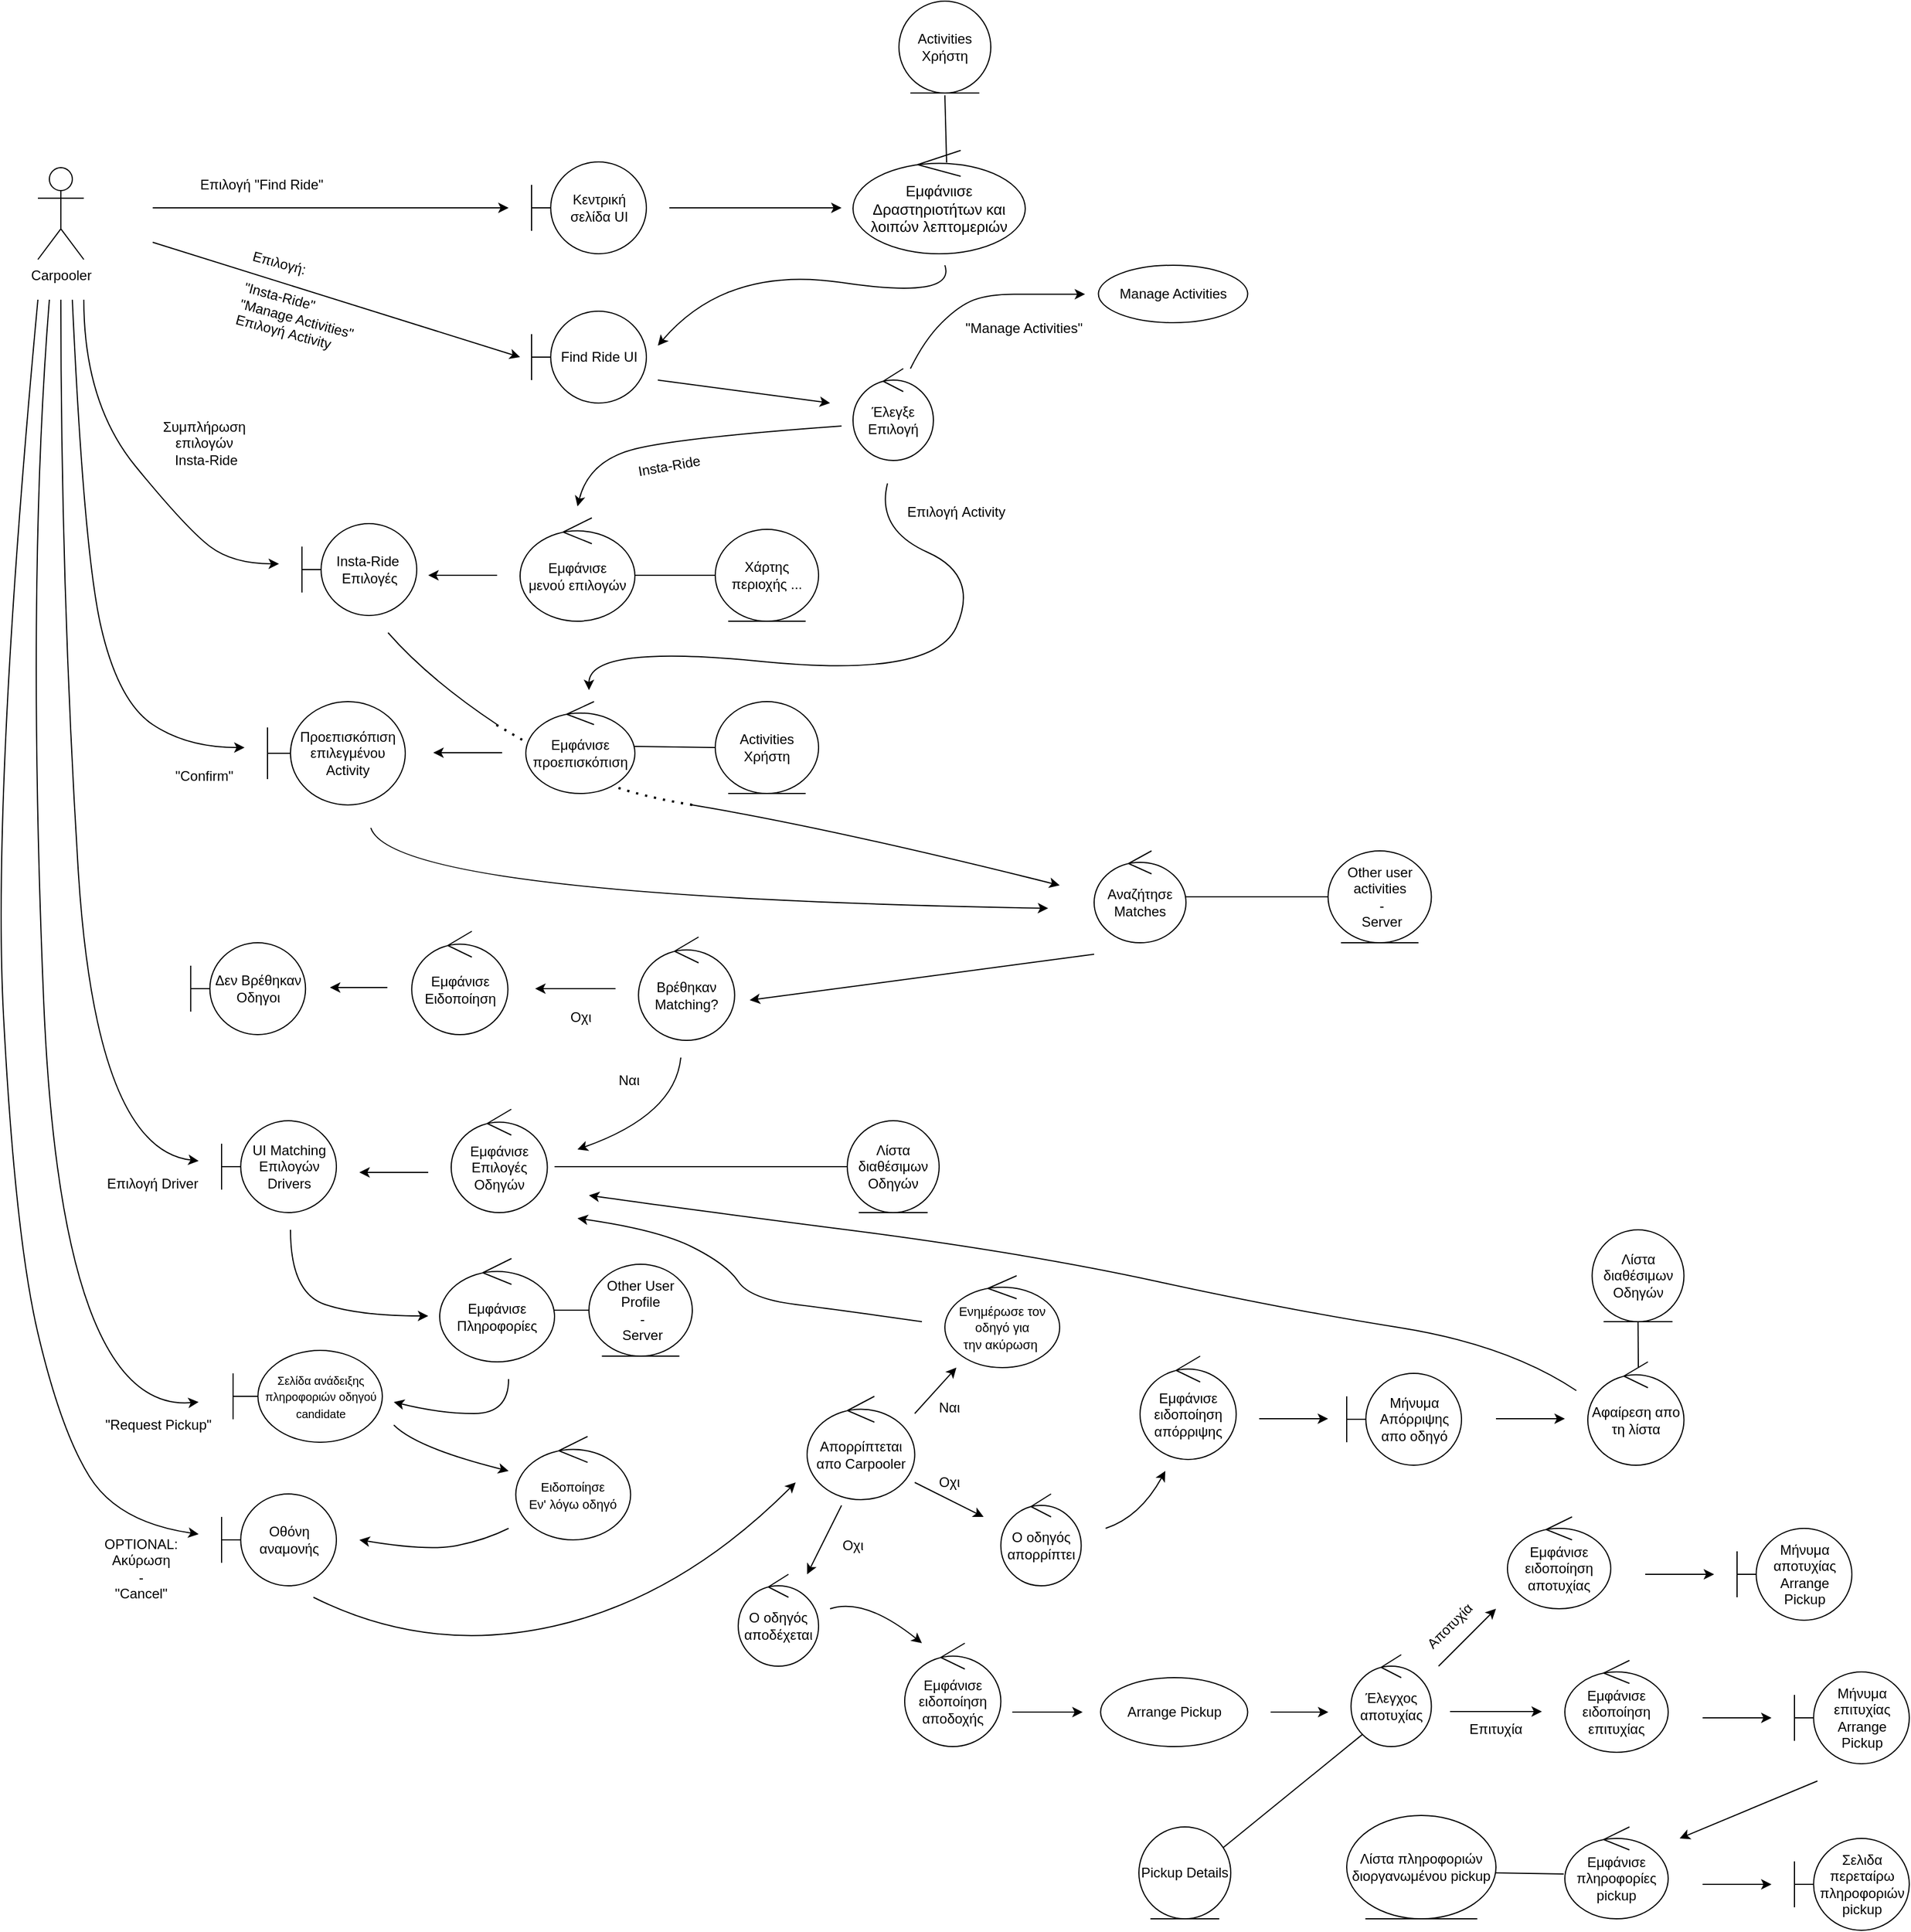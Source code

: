 <mxfile version="26.2.14">
  <diagram name="Page-1" id="xmjsmFQEz73UxvJd8QAu">
    <mxGraphModel dx="825" dy="799" grid="1" gridSize="10" guides="1" tooltips="1" connect="1" arrows="1" fold="1" page="1" pageScale="1" pageWidth="850" pageHeight="1100" math="0" shadow="0">
      <root>
        <mxCell id="0" />
        <mxCell id="1" parent="0" />
        <mxCell id="FItJ198MkCB-DSd5qxxd-1" value="Carpooler" style="shape=umlActor;verticalLabelPosition=bottom;verticalAlign=top;html=1;outlineConnect=0;" parent="1" vertex="1">
          <mxGeometry x="250" y="535" width="40" height="80" as="geometry" />
        </mxCell>
        <mxCell id="FItJ198MkCB-DSd5qxxd-3" value="Κεντρική σελίδα UI" style="shape=umlBoundary;whiteSpace=wrap;html=1;" parent="1" vertex="1">
          <mxGeometry x="680" y="530" width="100" height="80" as="geometry" />
        </mxCell>
        <mxCell id="FItJ198MkCB-DSd5qxxd-6" value="Activities Χρήστη" style="ellipse;shape=umlEntity;whiteSpace=wrap;html=1;" parent="1" vertex="1">
          <mxGeometry x="1000" y="390" width="80" height="80" as="geometry" />
        </mxCell>
        <mxCell id="FItJ198MkCB-DSd5qxxd-8" value="&lt;font style=&quot;font-size: 13px;&quot;&gt;Εμφάνιισε Δραστηριοτήτων και λοιπών λεπτομεριών&lt;/font&gt;" style="ellipse;shape=umlControl;whiteSpace=wrap;html=1;" parent="1" vertex="1">
          <mxGeometry x="960" y="520" width="150" height="90" as="geometry" />
        </mxCell>
        <mxCell id="FItJ198MkCB-DSd5qxxd-9" value="Find Ride UI" style="shape=umlBoundary;whiteSpace=wrap;html=1;" parent="1" vertex="1">
          <mxGeometry x="680" y="660" width="100" height="80" as="geometry" />
        </mxCell>
        <mxCell id="FItJ198MkCB-DSd5qxxd-10" value="" style="endArrow=classic;html=1;rounded=0;" parent="1" edge="1">
          <mxGeometry width="50" height="50" relative="1" as="geometry">
            <mxPoint x="350" y="570" as="sourcePoint" />
            <mxPoint x="660" y="570" as="targetPoint" />
          </mxGeometry>
        </mxCell>
        <mxCell id="FItJ198MkCB-DSd5qxxd-11" value="" style="endArrow=classic;html=1;rounded=0;curved=1;" parent="1" edge="1">
          <mxGeometry width="50" height="50" relative="1" as="geometry">
            <mxPoint x="1040" y="620" as="sourcePoint" />
            <mxPoint x="790" y="690" as="targetPoint" />
            <Array as="points">
              <mxPoint x="1050" y="650" />
              <mxPoint x="850" y="620" />
            </Array>
          </mxGeometry>
        </mxCell>
        <mxCell id="FItJ198MkCB-DSd5qxxd-12" value="" style="endArrow=none;html=1;rounded=0;exitX=0.55;exitY=0.106;exitDx=0;exitDy=0;exitPerimeter=0;entryX=0.5;entryY=1;entryDx=0;entryDy=0;" parent="1" edge="1">
          <mxGeometry width="50" height="50" relative="1" as="geometry">
            <mxPoint x="1041.5" y="530.48" as="sourcePoint" />
            <mxPoint x="1040.0" y="472" as="targetPoint" />
          </mxGeometry>
        </mxCell>
        <mxCell id="42Qcf_KdivL-CxCC4_jz-1" value="Επιλογή &quot;Find Ride&quot;" style="text;html=1;align=center;verticalAlign=middle;whiteSpace=wrap;rounded=0;" parent="1" vertex="1">
          <mxGeometry x="390" y="535" width="110" height="30" as="geometry" />
        </mxCell>
        <mxCell id="42Qcf_KdivL-CxCC4_jz-2" value="" style="endArrow=classic;html=1;rounded=0;" parent="1" edge="1">
          <mxGeometry width="50" height="50" relative="1" as="geometry">
            <mxPoint x="800" y="570" as="sourcePoint" />
            <mxPoint x="950" y="570" as="targetPoint" />
          </mxGeometry>
        </mxCell>
        <mxCell id="42Qcf_KdivL-CxCC4_jz-3" value="" style="endArrow=classic;html=1;rounded=0;" parent="1" edge="1">
          <mxGeometry width="50" height="50" relative="1" as="geometry">
            <mxPoint x="350" y="600" as="sourcePoint" />
            <mxPoint x="670" y="700" as="targetPoint" />
          </mxGeometry>
        </mxCell>
        <mxCell id="42Qcf_KdivL-CxCC4_jz-4" value="Επιλογή:&lt;div&gt;&lt;br&gt;&quot;Insta-Ride&quot;&lt;br&gt;&quot;Manage Activities&quot;&lt;br&gt;Επιλογή Activity&lt;/div&gt;" style="text;html=1;align=left;verticalAlign=middle;whiteSpace=wrap;rounded=0;rotation=15;" parent="1" vertex="1">
          <mxGeometry x="425" y="620" width="162.5" height="80" as="geometry" />
        </mxCell>
        <mxCell id="42Qcf_KdivL-CxCC4_jz-5" value="Έλεγξε Επιλογή" style="ellipse;shape=umlControl;whiteSpace=wrap;html=1;" parent="1" vertex="1">
          <mxGeometry x="960" y="710" width="70" height="80" as="geometry" />
        </mxCell>
        <mxCell id="42Qcf_KdivL-CxCC4_jz-6" value="" style="endArrow=classic;html=1;rounded=0;" parent="1" edge="1">
          <mxGeometry width="50" height="50" relative="1" as="geometry">
            <mxPoint x="790" y="720" as="sourcePoint" />
            <mxPoint x="940" y="740" as="targetPoint" />
          </mxGeometry>
        </mxCell>
        <mxCell id="42Qcf_KdivL-CxCC4_jz-7" value="" style="endArrow=classic;html=1;rounded=0;curved=1;" parent="1" edge="1">
          <mxGeometry width="50" height="50" relative="1" as="geometry">
            <mxPoint x="950" y="760" as="sourcePoint" />
            <mxPoint x="720" y="830" as="targetPoint" />
            <Array as="points">
              <mxPoint x="810" y="770" />
              <mxPoint x="730" y="790" />
            </Array>
          </mxGeometry>
        </mxCell>
        <mxCell id="42Qcf_KdivL-CxCC4_jz-8" value="Insta-Ride" style="text;html=1;align=center;verticalAlign=middle;whiteSpace=wrap;rounded=0;rotation=-10;" parent="1" vertex="1">
          <mxGeometry x="770" y="780" width="60" height="30" as="geometry" />
        </mxCell>
        <mxCell id="42Qcf_KdivL-CxCC4_jz-9" value="Εμφάνισε&lt;br&gt;μενού επιλογών" style="ellipse;shape=umlControl;whiteSpace=wrap;html=1;" parent="1" vertex="1">
          <mxGeometry x="670" y="840" width="100" height="90" as="geometry" />
        </mxCell>
        <mxCell id="42Qcf_KdivL-CxCC4_jz-10" value="Χάρτης περιοχής ..." style="ellipse;shape=umlEntity;whiteSpace=wrap;html=1;" parent="1" vertex="1">
          <mxGeometry x="840" y="850" width="90" height="80" as="geometry" />
        </mxCell>
        <mxCell id="42Qcf_KdivL-CxCC4_jz-11" value="" style="endArrow=none;html=1;rounded=0;entryX=0;entryY=0.5;entryDx=0;entryDy=0;" parent="1" target="42Qcf_KdivL-CxCC4_jz-10" edge="1">
          <mxGeometry width="50" height="50" relative="1" as="geometry">
            <mxPoint x="770" y="890" as="sourcePoint" />
            <mxPoint x="590.0" y="890" as="targetPoint" />
          </mxGeometry>
        </mxCell>
        <mxCell id="42Qcf_KdivL-CxCC4_jz-12" value="" style="endArrow=classic;html=1;rounded=0;" parent="1" edge="1">
          <mxGeometry width="50" height="50" relative="1" as="geometry">
            <mxPoint x="650" y="890" as="sourcePoint" />
            <mxPoint x="590" y="890" as="targetPoint" />
          </mxGeometry>
        </mxCell>
        <mxCell id="42Qcf_KdivL-CxCC4_jz-13" value="Insta-Ride&amp;nbsp;&lt;br&gt;Επιλογές" style="shape=umlBoundary;whiteSpace=wrap;html=1;" parent="1" vertex="1">
          <mxGeometry x="480" y="845" width="100" height="80" as="geometry" />
        </mxCell>
        <mxCell id="42Qcf_KdivL-CxCC4_jz-14" value="" style="endArrow=classic;html=1;rounded=0;curved=1;" parent="1" edge="1">
          <mxGeometry width="50" height="50" relative="1" as="geometry">
            <mxPoint x="290" y="650" as="sourcePoint" />
            <mxPoint x="460" y="880" as="targetPoint" />
            <Array as="points">
              <mxPoint x="290" y="740" />
              <mxPoint x="380" y="850" />
              <mxPoint x="420" y="880" />
            </Array>
          </mxGeometry>
        </mxCell>
        <mxCell id="42Qcf_KdivL-CxCC4_jz-15" value="Συμπλήρωση επιλογών&lt;div&gt;&amp;nbsp;Insta-Ride&lt;/div&gt;" style="text;html=1;align=center;verticalAlign=middle;whiteSpace=wrap;rounded=0;" parent="1" vertex="1">
          <mxGeometry x="340" y="750" width="110" height="50" as="geometry" />
        </mxCell>
        <mxCell id="42Qcf_KdivL-CxCC4_jz-16" value="" style="endArrow=classic;html=1;rounded=0;curved=1;" parent="1" edge="1">
          <mxGeometry width="50" height="50" relative="1" as="geometry">
            <mxPoint x="540" y="1110" as="sourcePoint" />
            <mxPoint x="1130" y="1180" as="targetPoint" />
            <Array as="points">
              <mxPoint x="560" y="1170" />
            </Array>
          </mxGeometry>
        </mxCell>
        <mxCell id="42Qcf_KdivL-CxCC4_jz-17" value="Αναζήτησε Matches" style="ellipse;shape=umlControl;whiteSpace=wrap;html=1;" parent="1" vertex="1">
          <mxGeometry x="1170" y="1130" width="80" height="80" as="geometry" />
        </mxCell>
        <mxCell id="42Qcf_KdivL-CxCC4_jz-18" value="Other user activities&lt;div&gt;&amp;nbsp;-&lt;/div&gt;&lt;div&gt;&amp;nbsp;Server&lt;/div&gt;" style="ellipse;shape=umlEntity;whiteSpace=wrap;html=1;" parent="1" vertex="1">
          <mxGeometry x="1373.75" y="1130" width="90" height="80" as="geometry" />
        </mxCell>
        <mxCell id="42Qcf_KdivL-CxCC4_jz-19" value="" style="endArrow=none;html=1;rounded=0;exitX=0;exitY=0.5;exitDx=0;exitDy=0;" parent="1" source="42Qcf_KdivL-CxCC4_jz-18" edge="1">
          <mxGeometry width="50" height="50" relative="1" as="geometry">
            <mxPoint x="1250.34" y="1230" as="sourcePoint" />
            <mxPoint x="1250" y="1170" as="targetPoint" />
          </mxGeometry>
        </mxCell>
        <mxCell id="42Qcf_KdivL-CxCC4_jz-20" value="Βρέθηκαν Matching?" style="ellipse;shape=umlControl;whiteSpace=wrap;html=1;" parent="1" vertex="1">
          <mxGeometry x="773.13" y="1205" width="83.75" height="90" as="geometry" />
        </mxCell>
        <mxCell id="42Qcf_KdivL-CxCC4_jz-22" value="" style="endArrow=classic;html=1;rounded=0;" parent="1" edge="1">
          <mxGeometry width="50" height="50" relative="1" as="geometry">
            <mxPoint x="753.13" y="1250" as="sourcePoint" />
            <mxPoint x="683.13" y="1250" as="targetPoint" />
          </mxGeometry>
        </mxCell>
        <mxCell id="42Qcf_KdivL-CxCC4_jz-23" value="Δεν Βρέθηκαν Οδηγοι" style="shape=umlBoundary;whiteSpace=wrap;html=1;" parent="1" vertex="1">
          <mxGeometry x="383.13" y="1210" width="100" height="80" as="geometry" />
        </mxCell>
        <mxCell id="42Qcf_KdivL-CxCC4_jz-25" value="" style="endArrow=classic;html=1;rounded=0;" parent="1" edge="1">
          <mxGeometry width="50" height="50" relative="1" as="geometry">
            <mxPoint x="554.38" y="1249" as="sourcePoint" />
            <mxPoint x="504.38" y="1249" as="targetPoint" />
          </mxGeometry>
        </mxCell>
        <mxCell id="42Qcf_KdivL-CxCC4_jz-27" value="UI Matching Επιλογών Drivers" style="shape=umlBoundary;whiteSpace=wrap;html=1;" parent="1" vertex="1">
          <mxGeometry x="410" y="1365" width="100" height="80" as="geometry" />
        </mxCell>
        <mxCell id="42Qcf_KdivL-CxCC4_jz-28" value="" style="endArrow=classic;html=1;rounded=0;curved=1;" parent="1" edge="1">
          <mxGeometry width="50" height="50" relative="1" as="geometry">
            <mxPoint x="810" y="1310" as="sourcePoint" />
            <mxPoint x="720" y="1390" as="targetPoint" />
            <Array as="points">
              <mxPoint x="805" y="1360" />
            </Array>
          </mxGeometry>
        </mxCell>
        <mxCell id="42Qcf_KdivL-CxCC4_jz-29" value="Εμφάνισε&lt;br&gt;Ειδοποίηση" style="ellipse;shape=umlControl;whiteSpace=wrap;html=1;" parent="1" vertex="1">
          <mxGeometry x="575.63" y="1200" width="83.75" height="90" as="geometry" />
        </mxCell>
        <mxCell id="42Qcf_KdivL-CxCC4_jz-30" value="&lt;div&gt;Εμφάνισε Επιλογές&lt;br&gt;Οδηγών&lt;/div&gt;" style="ellipse;shape=umlControl;whiteSpace=wrap;html=1;" parent="1" vertex="1">
          <mxGeometry x="610" y="1355" width="83.75" height="90" as="geometry" />
        </mxCell>
        <mxCell id="42Qcf_KdivL-CxCC4_jz-31" value="" style="endArrow=classic;html=1;rounded=0;" parent="1" edge="1">
          <mxGeometry width="50" height="50" relative="1" as="geometry">
            <mxPoint x="590" y="1410" as="sourcePoint" />
            <mxPoint x="530" y="1410" as="targetPoint" />
          </mxGeometry>
        </mxCell>
        <mxCell id="42Qcf_KdivL-CxCC4_jz-32" value="" style="endArrow=classic;html=1;rounded=0;curved=1;" parent="1" edge="1">
          <mxGeometry width="50" height="50" relative="1" as="geometry">
            <mxPoint x="270" y="650" as="sourcePoint" />
            <mxPoint x="390" y="1400" as="targetPoint" />
            <Array as="points">
              <mxPoint x="270" y="899.63" />
              <mxPoint x="300" y="1390" />
            </Array>
          </mxGeometry>
        </mxCell>
        <mxCell id="42Qcf_KdivL-CxCC4_jz-33" value="Επιλογή Driver" style="text;html=1;align=center;verticalAlign=middle;whiteSpace=wrap;rounded=0;" parent="1" vertex="1">
          <mxGeometry x="295" y="1395" width="110" height="50" as="geometry" />
        </mxCell>
        <mxCell id="42Qcf_KdivL-CxCC4_jz-35" value="Οχι" style="text;html=1;align=center;verticalAlign=middle;whiteSpace=wrap;rounded=0;" parent="1" vertex="1">
          <mxGeometry x="693.13" y="1260" width="60" height="30" as="geometry" />
        </mxCell>
        <mxCell id="42Qcf_KdivL-CxCC4_jz-36" value="Ναι" style="text;html=1;align=center;verticalAlign=middle;whiteSpace=wrap;rounded=0;" parent="1" vertex="1">
          <mxGeometry x="730" y="1310" width="70" height="40" as="geometry" />
        </mxCell>
        <mxCell id="42Qcf_KdivL-CxCC4_jz-38" value="Εμφάνισε Πληροφορίες" style="ellipse;shape=umlControl;whiteSpace=wrap;html=1;" parent="1" vertex="1">
          <mxGeometry x="600" y="1485" width="100" height="90" as="geometry" />
        </mxCell>
        <mxCell id="42Qcf_KdivL-CxCC4_jz-39" value="&lt;div&gt;&lt;div&gt;Other User&lt;/div&gt;&lt;div&gt;Profile&lt;br&gt;&amp;nbsp;-&lt;/div&gt;&lt;div&gt;&amp;nbsp;Server&lt;/div&gt;&lt;/div&gt;" style="ellipse;shape=umlEntity;whiteSpace=wrap;html=1;" parent="1" vertex="1">
          <mxGeometry x="730" y="1490" width="90" height="80" as="geometry" />
        </mxCell>
        <mxCell id="42Qcf_KdivL-CxCC4_jz-41" value="&lt;font style=&quot;font-size: 10px;&quot;&gt;Σελίδα ανάδειξης πληροφοριών οδηγού candidate&lt;/font&gt;" style="shape=umlBoundary;whiteSpace=wrap;html=1;" parent="1" vertex="1">
          <mxGeometry x="420" y="1565" width="130" height="80" as="geometry" />
        </mxCell>
        <mxCell id="42Qcf_KdivL-CxCC4_jz-43" value="" style="endArrow=none;html=1;rounded=0;exitX=0;exitY=0.5;exitDx=0;exitDy=0;" parent="1" source="42Qcf_KdivL-CxCC4_jz-39" target="42Qcf_KdivL-CxCC4_jz-38" edge="1">
          <mxGeometry width="50" height="50" relative="1" as="geometry">
            <mxPoint x="820" y="1535" as="sourcePoint" />
            <mxPoint x="696.25" y="1535" as="targetPoint" />
          </mxGeometry>
        </mxCell>
        <mxCell id="42Qcf_KdivL-CxCC4_jz-45" value="" style="endArrow=classic;html=1;rounded=0;curved=1;" parent="1" edge="1">
          <mxGeometry width="50" height="50" relative="1" as="geometry">
            <mxPoint x="260" y="650" as="sourcePoint" />
            <mxPoint x="390" y="1610" as="targetPoint" />
            <Array as="points">
              <mxPoint x="240" y="899.63" />
              <mxPoint x="270" y="1620" />
            </Array>
          </mxGeometry>
        </mxCell>
        <mxCell id="42Qcf_KdivL-CxCC4_jz-46" value="&quot;Request Pickup&quot;" style="text;html=1;align=center;verticalAlign=middle;whiteSpace=wrap;rounded=0;" parent="1" vertex="1">
          <mxGeometry x="300" y="1605" width="110" height="50" as="geometry" />
        </mxCell>
        <mxCell id="42Qcf_KdivL-CxCC4_jz-48" value="&lt;font style=&quot;font-size: 11px;&quot;&gt;Ειδοποίησε&lt;br&gt;Εν&#39; λόγω οδηγό&lt;/font&gt;" style="ellipse;shape=umlControl;whiteSpace=wrap;html=1;" parent="1" vertex="1">
          <mxGeometry x="666.25" y="1640" width="100" height="90" as="geometry" />
        </mxCell>
        <mxCell id="42Qcf_KdivL-CxCC4_jz-49" value="" style="endArrow=classic;html=1;rounded=0;curved=1;" parent="1" edge="1">
          <mxGeometry width="50" height="50" relative="1" as="geometry">
            <mxPoint x="560" y="1630" as="sourcePoint" />
            <mxPoint x="660" y="1670" as="targetPoint" />
            <Array as="points">
              <mxPoint x="580" y="1650" />
            </Array>
          </mxGeometry>
        </mxCell>
        <mxCell id="42Qcf_KdivL-CxCC4_jz-50" value="" style="endArrow=classic;html=1;rounded=0;curved=1;" parent="1" edge="1">
          <mxGeometry width="50" height="50" relative="1" as="geometry">
            <mxPoint x="660" y="1720" as="sourcePoint" />
            <mxPoint x="530" y="1730" as="targetPoint" />
            <Array as="points">
              <mxPoint x="640" y="1730" />
              <mxPoint x="590" y="1740" />
            </Array>
          </mxGeometry>
        </mxCell>
        <mxCell id="42Qcf_KdivL-CxCC4_jz-51" value="Οθόνη αναμονής" style="shape=umlBoundary;whiteSpace=wrap;html=1;" parent="1" vertex="1">
          <mxGeometry x="410" y="1690" width="100" height="80" as="geometry" />
        </mxCell>
        <mxCell id="42Qcf_KdivL-CxCC4_jz-53" value="Ο οδηγός αποδέχεται" style="ellipse;shape=umlControl;whiteSpace=wrap;html=1;" parent="1" vertex="1">
          <mxGeometry x="860" y="1760" width="70" height="80" as="geometry" />
        </mxCell>
        <mxCell id="42Qcf_KdivL-CxCC4_jz-54" value="Ο οδηγός απορρίπτει" style="ellipse;shape=umlControl;whiteSpace=wrap;html=1;" parent="1" vertex="1">
          <mxGeometry x="1088.75" y="1690" width="70" height="80" as="geometry" />
        </mxCell>
        <mxCell id="42Qcf_KdivL-CxCC4_jz-58" value="" style="endArrow=classic;html=1;rounded=0;curved=1;" parent="1" edge="1">
          <mxGeometry width="50" height="50" relative="1" as="geometry">
            <mxPoint x="490" y="1780" as="sourcePoint" />
            <mxPoint x="910" y="1680" as="targetPoint" />
            <Array as="points">
              <mxPoint x="590" y="1830" />
              <mxPoint x="810" y="1780" />
            </Array>
          </mxGeometry>
        </mxCell>
        <mxCell id="42Qcf_KdivL-CxCC4_jz-59" value="Απορρίπτεται&lt;br&gt;απο Carpooler" style="ellipse;shape=umlControl;whiteSpace=wrap;html=1;" parent="1" vertex="1">
          <mxGeometry x="920" y="1605" width="93.75" height="90" as="geometry" />
        </mxCell>
        <mxCell id="42Qcf_KdivL-CxCC4_jz-60" value="" style="endArrow=classic;html=1;rounded=0;curved=1;" parent="1" edge="1">
          <mxGeometry width="50" height="50" relative="1" as="geometry">
            <mxPoint x="250" y="650" as="sourcePoint" />
            <mxPoint x="390" y="1725" as="targetPoint" />
            <Array as="points">
              <mxPoint x="210" y="1080" />
              <mxPoint x="230" y="1465" />
              <mxPoint x="270" y="1635" />
              <mxPoint x="320" y="1715" />
            </Array>
          </mxGeometry>
        </mxCell>
        <mxCell id="42Qcf_KdivL-CxCC4_jz-61" value="" style="endArrow=classic;html=1;rounded=0;" parent="1" edge="1">
          <mxGeometry width="50" height="50" relative="1" as="geometry">
            <mxPoint x="1013.75" y="1620" as="sourcePoint" />
            <mxPoint x="1050" y="1580" as="targetPoint" />
          </mxGeometry>
        </mxCell>
        <mxCell id="42Qcf_KdivL-CxCC4_jz-62" value="" style="endArrow=classic;html=1;rounded=0;" parent="1" edge="1">
          <mxGeometry width="50" height="50" relative="1" as="geometry">
            <mxPoint x="1013.75" y="1680" as="sourcePoint" />
            <mxPoint x="1073.75" y="1710" as="targetPoint" />
          </mxGeometry>
        </mxCell>
        <mxCell id="42Qcf_KdivL-CxCC4_jz-63" value="Οχι" style="text;html=1;align=center;verticalAlign=middle;whiteSpace=wrap;rounded=0;" parent="1" vertex="1">
          <mxGeometry x="930" y="1720" width="60" height="30" as="geometry" />
        </mxCell>
        <mxCell id="42Qcf_KdivL-CxCC4_jz-64" value="Οχι" style="text;html=1;align=center;verticalAlign=middle;whiteSpace=wrap;rounded=0;" parent="1" vertex="1">
          <mxGeometry x="1013.75" y="1665" width="60" height="30" as="geometry" />
        </mxCell>
        <mxCell id="42Qcf_KdivL-CxCC4_jz-65" value="Ναι" style="text;html=1;align=center;verticalAlign=middle;whiteSpace=wrap;rounded=0;" parent="1" vertex="1">
          <mxGeometry x="1013.75" y="1600" width="60" height="30" as="geometry" />
        </mxCell>
        <mxCell id="42Qcf_KdivL-CxCC4_jz-67" value="" style="endArrow=classic;html=1;rounded=0;" parent="1" edge="1">
          <mxGeometry width="50" height="50" relative="1" as="geometry">
            <mxPoint x="950" y="1700" as="sourcePoint" />
            <mxPoint x="920" y="1760" as="targetPoint" />
          </mxGeometry>
        </mxCell>
        <mxCell id="42Qcf_KdivL-CxCC4_jz-68" value="&lt;span style=&quot;font-size: 11px;&quot;&gt;Ενημέρωσε τον οδηγό για&lt;br&gt;την ακύρωση&amp;nbsp;&lt;/span&gt;" style="ellipse;shape=umlControl;whiteSpace=wrap;html=1;" parent="1" vertex="1">
          <mxGeometry x="1040" y="1500" width="100" height="80" as="geometry" />
        </mxCell>
        <mxCell id="42Qcf_KdivL-CxCC4_jz-71" value="" style="endArrow=classic;html=1;rounded=0;curved=1;" parent="1" edge="1">
          <mxGeometry width="50" height="50" relative="1" as="geometry">
            <mxPoint x="470" y="1460" as="sourcePoint" />
            <mxPoint x="590" y="1535" as="targetPoint" />
            <Array as="points">
              <mxPoint x="470" y="1515" />
              <mxPoint x="530" y="1535" />
            </Array>
          </mxGeometry>
        </mxCell>
        <mxCell id="42Qcf_KdivL-CxCC4_jz-72" value="" style="endArrow=classic;html=1;rounded=0;curved=1;" parent="1" edge="1">
          <mxGeometry width="50" height="50" relative="1" as="geometry">
            <mxPoint x="660" y="1590" as="sourcePoint" />
            <mxPoint x="560" y="1610" as="targetPoint" />
            <Array as="points">
              <mxPoint x="660" y="1620" />
              <mxPoint x="600" y="1620" />
            </Array>
          </mxGeometry>
        </mxCell>
        <mxCell id="42Qcf_KdivL-CxCC4_jz-76" value="" style="endArrow=classic;html=1;rounded=0;curved=1;" parent="1" edge="1">
          <mxGeometry width="50" height="50" relative="1" as="geometry">
            <mxPoint x="1010.003" y="709.999" as="sourcePoint" />
            <mxPoint x="1162.13" y="645.2" as="targetPoint" />
            <Array as="points">
              <mxPoint x="1022.13" y="685.2" />
              <mxPoint x="1052.13" y="655.2" />
              <mxPoint x="1078.38" y="645.2" />
              <mxPoint x="1122.13" y="645.2" />
            </Array>
          </mxGeometry>
        </mxCell>
        <mxCell id="42Qcf_KdivL-CxCC4_jz-77" value="&quot;Manage Activities&quot;" style="text;html=1;align=center;verticalAlign=middle;whiteSpace=wrap;rounded=0;rotation=0;" parent="1" vertex="1">
          <mxGeometry x="1043.75" y="660" width="130" height="30" as="geometry" />
        </mxCell>
        <mxCell id="42Qcf_KdivL-CxCC4_jz-78" value="Manage Activities" style="ellipse;whiteSpace=wrap;html=1;" parent="1" vertex="1">
          <mxGeometry x="1173.75" y="620" width="130" height="50" as="geometry" />
        </mxCell>
        <mxCell id="NABKonEqtzCEHzalsWoi-16" value="" style="endArrow=classic;html=1;rounded=0;curved=1;" parent="1" edge="1">
          <mxGeometry width="50" height="50" relative="1" as="geometry">
            <mxPoint x="990" y="810" as="sourcePoint" />
            <mxPoint x="730" y="990" as="targetPoint" />
            <Array as="points">
              <mxPoint x="980" y="850" />
              <mxPoint x="1070" y="890" />
              <mxPoint x="1030" y="980" />
              <mxPoint x="730" y="950" />
            </Array>
          </mxGeometry>
        </mxCell>
        <mxCell id="NABKonEqtzCEHzalsWoi-17" value="Επιλογή Activity" style="text;html=1;align=center;verticalAlign=middle;whiteSpace=wrap;rounded=0;rotation=0;" parent="1" vertex="1">
          <mxGeometry x="990" y="820" width="120" height="30" as="geometry" />
        </mxCell>
        <mxCell id="NABKonEqtzCEHzalsWoi-19" value="Προεπισκόπιση&lt;br&gt;επιλεγμένου Activity" style="shape=umlBoundary;whiteSpace=wrap;html=1;" parent="1" vertex="1">
          <mxGeometry x="450" y="1000" width="120" height="90" as="geometry" />
        </mxCell>
        <mxCell id="NABKonEqtzCEHzalsWoi-21" value="Activities Χρήστη" style="ellipse;shape=umlEntity;whiteSpace=wrap;html=1;" parent="1" vertex="1">
          <mxGeometry x="840" y="1000" width="90" height="80" as="geometry" />
        </mxCell>
        <mxCell id="NABKonEqtzCEHzalsWoi-22" value="" style="endArrow=none;html=1;rounded=0;exitX=0.996;exitY=0.488;exitDx=0;exitDy=0;exitPerimeter=0;entryX=0;entryY=0.5;entryDx=0;entryDy=0;" parent="1" source="NABKonEqtzCEHzalsWoi-18" target="NABKonEqtzCEHzalsWoi-21" edge="1">
          <mxGeometry width="50" height="50" relative="1" as="geometry">
            <mxPoint x="646.02" y="1110" as="sourcePoint" />
            <mxPoint x="840" y="1060" as="targetPoint" />
          </mxGeometry>
        </mxCell>
        <mxCell id="NABKonEqtzCEHzalsWoi-23" value="OPTIONAL: Ακύρωση&lt;br&gt;-&lt;br&gt;&quot;Cancel&quot;" style="text;html=1;align=center;verticalAlign=middle;whiteSpace=wrap;rounded=0;" parent="1" vertex="1">
          <mxGeometry x="310" y="1720" width="60" height="70" as="geometry" />
        </mxCell>
        <mxCell id="NABKonEqtzCEHzalsWoi-25" value="" style="endArrow=classic;html=1;rounded=0;" parent="1" edge="1">
          <mxGeometry width="50" height="50" relative="1" as="geometry">
            <mxPoint x="654.38" y="1044.5" as="sourcePoint" />
            <mxPoint x="594.38" y="1044.5" as="targetPoint" />
          </mxGeometry>
        </mxCell>
        <mxCell id="NABKonEqtzCEHzalsWoi-26" value="" style="endArrow=classic;html=1;rounded=0;curved=1;" parent="1" edge="1">
          <mxGeometry width="50" height="50" relative="1" as="geometry">
            <mxPoint x="280" y="650" as="sourcePoint" />
            <mxPoint x="430" y="1040" as="targetPoint" />
            <Array as="points">
              <mxPoint x="290" y="870" />
              <mxPoint x="320" y="1000" />
              <mxPoint x="380" y="1040" />
            </Array>
          </mxGeometry>
        </mxCell>
        <mxCell id="NABKonEqtzCEHzalsWoi-27" value="&quot;Confirm&quot;" style="text;html=1;align=center;verticalAlign=middle;whiteSpace=wrap;rounded=0;" parent="1" vertex="1">
          <mxGeometry x="340" y="1040" width="110" height="50" as="geometry" />
        </mxCell>
        <mxCell id="NABKonEqtzCEHzalsWoi-34" value="" style="endArrow=none;html=1;rounded=0;curved=1;" parent="1" edge="1">
          <mxGeometry width="50" height="50" relative="1" as="geometry">
            <mxPoint x="650" y="1020" as="sourcePoint" />
            <mxPoint x="555" y="940" as="targetPoint" />
            <Array as="points">
              <mxPoint x="590" y="980" />
            </Array>
          </mxGeometry>
        </mxCell>
        <mxCell id="NABKonEqtzCEHzalsWoi-35" value="" style="endArrow=classic;html=1;rounded=0;curved=1;" parent="1" edge="1">
          <mxGeometry width="50" height="50" relative="1" as="geometry">
            <mxPoint x="820" y="1090" as="sourcePoint" />
            <mxPoint x="1140" y="1160" as="targetPoint" />
            <Array as="points">
              <mxPoint x="940" y="1110" />
            </Array>
          </mxGeometry>
        </mxCell>
        <mxCell id="NABKonEqtzCEHzalsWoi-36" value="" style="endArrow=none;dashed=1;html=1;dashPattern=1 3;strokeWidth=2;rounded=0;curved=1;" parent="1" edge="1">
          <mxGeometry width="50" height="50" relative="1" as="geometry">
            <mxPoint x="820" y="1090" as="sourcePoint" />
            <mxPoint x="649" y="1020" as="targetPoint" />
            <Array as="points">
              <mxPoint x="760" y="1080" />
              <mxPoint x="700" y="1050" />
            </Array>
          </mxGeometry>
        </mxCell>
        <mxCell id="NABKonEqtzCEHzalsWoi-18" value="Εμφάνισε&lt;br&gt;προεπισκόπιση" style="ellipse;shape=umlControl;whiteSpace=wrap;html=1;" parent="1" vertex="1">
          <mxGeometry x="675" y="1000" width="95" height="80" as="geometry" />
        </mxCell>
        <mxCell id="NABKonEqtzCEHzalsWoi-37" value="" style="endArrow=classic;html=1;rounded=0;" parent="1" edge="1">
          <mxGeometry width="50" height="50" relative="1" as="geometry">
            <mxPoint x="1170" y="1220" as="sourcePoint" />
            <mxPoint x="870" y="1260" as="targetPoint" />
          </mxGeometry>
        </mxCell>
        <mxCell id="NABKonEqtzCEHzalsWoi-38" value="" style="endArrow=classic;html=1;rounded=0;curved=1;" parent="1" edge="1">
          <mxGeometry width="50" height="50" relative="1" as="geometry">
            <mxPoint x="1180" y="1720" as="sourcePoint" />
            <mxPoint x="1232" y="1670" as="targetPoint" />
            <Array as="points">
              <mxPoint x="1210" y="1710" />
            </Array>
          </mxGeometry>
        </mxCell>
        <mxCell id="NABKonEqtzCEHzalsWoi-39" value="Εμφάνισε&lt;br&gt;ειδοποίηση&lt;br&gt;απόρριψης" style="ellipse;shape=umlControl;whiteSpace=wrap;html=1;" parent="1" vertex="1">
          <mxGeometry x="1210" y="1570" width="83.75" height="90" as="geometry" />
        </mxCell>
        <mxCell id="NABKonEqtzCEHzalsWoi-40" value="Μήνυμα Απόρριψης απο οδηγό" style="shape=umlBoundary;whiteSpace=wrap;html=1;" parent="1" vertex="1">
          <mxGeometry x="1390" y="1585" width="100" height="80" as="geometry" />
        </mxCell>
        <mxCell id="NABKonEqtzCEHzalsWoi-41" value="" style="endArrow=classic;html=1;rounded=0;" parent="1" edge="1">
          <mxGeometry width="50" height="50" relative="1" as="geometry">
            <mxPoint x="1313.75" y="1624.5" as="sourcePoint" />
            <mxPoint x="1373.75" y="1624.5" as="targetPoint" />
          </mxGeometry>
        </mxCell>
        <mxCell id="NABKonEqtzCEHzalsWoi-42" value="" style="endArrow=classic;html=1;rounded=0;" parent="1" edge="1">
          <mxGeometry width="50" height="50" relative="1" as="geometry">
            <mxPoint x="1520" y="1624.5" as="sourcePoint" />
            <mxPoint x="1580" y="1624.5" as="targetPoint" />
          </mxGeometry>
        </mxCell>
        <mxCell id="NABKonEqtzCEHzalsWoi-43" value="Αφαίρεση απο τη λίστα" style="ellipse;shape=umlControl;whiteSpace=wrap;html=1;" parent="1" vertex="1">
          <mxGeometry x="1600" y="1575" width="83.75" height="90" as="geometry" />
        </mxCell>
        <mxCell id="NABKonEqtzCEHzalsWoi-44" value="Λίστα διαθέσιμων Οδηγών" style="ellipse;shape=umlEntity;whiteSpace=wrap;html=1;" parent="1" vertex="1">
          <mxGeometry x="1603.75" y="1460" width="80" height="80" as="geometry" />
        </mxCell>
        <mxCell id="NABKonEqtzCEHzalsWoi-45" value="" style="endArrow=none;html=1;rounded=0;entryX=0.5;entryY=1;entryDx=0;entryDy=0;" parent="1" target="NABKonEqtzCEHzalsWoi-44" edge="1">
          <mxGeometry width="50" height="50" relative="1" as="geometry">
            <mxPoint x="1644" y="1580" as="sourcePoint" />
            <mxPoint x="1650" y="1540" as="targetPoint" />
          </mxGeometry>
        </mxCell>
        <mxCell id="NABKonEqtzCEHzalsWoi-46" value="" style="endArrow=none;html=1;rounded=0;exitX=0;exitY=0.5;exitDx=0;exitDy=0;" parent="1" source="NABKonEqtzCEHzalsWoi-47" edge="1">
          <mxGeometry width="50" height="50" relative="1" as="geometry">
            <mxPoint x="950" y="1400" as="sourcePoint" />
            <mxPoint x="700" y="1405" as="targetPoint" />
          </mxGeometry>
        </mxCell>
        <mxCell id="NABKonEqtzCEHzalsWoi-47" value="Λίστα διαθέσιμων Οδηγών" style="ellipse;shape=umlEntity;whiteSpace=wrap;html=1;" parent="1" vertex="1">
          <mxGeometry x="955" y="1365" width="80" height="80" as="geometry" />
        </mxCell>
        <mxCell id="NABKonEqtzCEHzalsWoi-48" value="" style="endArrow=classic;html=1;rounded=0;curved=1;" parent="1" edge="1">
          <mxGeometry width="50" height="50" relative="1" as="geometry">
            <mxPoint x="1020" y="1540" as="sourcePoint" />
            <mxPoint x="720" y="1450" as="targetPoint" />
            <Array as="points">
              <mxPoint x="950" y="1530" />
              <mxPoint x="870" y="1520" />
              <mxPoint x="850" y="1490" />
              <mxPoint x="790" y="1460" />
            </Array>
          </mxGeometry>
        </mxCell>
        <mxCell id="NABKonEqtzCEHzalsWoi-49" value="" style="endArrow=classic;html=1;rounded=0;curved=1;" parent="1" edge="1">
          <mxGeometry width="50" height="50" relative="1" as="geometry">
            <mxPoint x="1590" y="1600" as="sourcePoint" />
            <mxPoint x="730" y="1430" as="targetPoint" />
            <Array as="points">
              <mxPoint x="1530" y="1560" />
              <mxPoint x="1340" y="1530" />
              <mxPoint x="1110" y="1480" />
              <mxPoint x="800" y="1440" />
            </Array>
          </mxGeometry>
        </mxCell>
        <mxCell id="VpCjR_LkkgQVyu6OYKBy-2" value="Εμφάνισε&lt;br&gt;ειδοποίηση&lt;br&gt;αποδοχής" style="ellipse;shape=umlControl;whiteSpace=wrap;html=1;" vertex="1" parent="1">
          <mxGeometry x="1005" y="1820" width="83.75" height="90" as="geometry" />
        </mxCell>
        <mxCell id="VpCjR_LkkgQVyu6OYKBy-4" value="" style="endArrow=classic;html=1;rounded=0;curved=1;" edge="1" parent="1">
          <mxGeometry width="50" height="50" relative="1" as="geometry">
            <mxPoint x="940" y="1790" as="sourcePoint" />
            <mxPoint x="1020" y="1820" as="targetPoint" />
            <Array as="points">
              <mxPoint x="970" y="1780" />
            </Array>
          </mxGeometry>
        </mxCell>
        <mxCell id="VpCjR_LkkgQVyu6OYKBy-6" value="" style="endArrow=classic;html=1;rounded=0;" edge="1" parent="1">
          <mxGeometry width="50" height="50" relative="1" as="geometry">
            <mxPoint x="1098.75" y="1880" as="sourcePoint" />
            <mxPoint x="1160" y="1880" as="targetPoint" />
          </mxGeometry>
        </mxCell>
        <mxCell id="VpCjR_LkkgQVyu6OYKBy-7" value="Arrange Pickup" style="ellipse;whiteSpace=wrap;html=1;" vertex="1" parent="1">
          <mxGeometry x="1175.63" y="1850" width="128.12" height="60" as="geometry" />
        </mxCell>
        <mxCell id="VpCjR_LkkgQVyu6OYKBy-8" value="" style="endArrow=classic;html=1;rounded=0;" edge="1" parent="1">
          <mxGeometry width="50" height="50" relative="1" as="geometry">
            <mxPoint x="1323.75" y="1880" as="sourcePoint" />
            <mxPoint x="1374" y="1880" as="targetPoint" />
          </mxGeometry>
        </mxCell>
        <mxCell id="VpCjR_LkkgQVyu6OYKBy-10" value="Έλεγχος αποτυχίας" style="ellipse;shape=umlControl;whiteSpace=wrap;html=1;" vertex="1" parent="1">
          <mxGeometry x="1393.75" y="1830" width="70" height="80" as="geometry" />
        </mxCell>
        <mxCell id="VpCjR_LkkgQVyu6OYKBy-11" value="" style="endArrow=classic;html=1;rounded=0;" edge="1" parent="1">
          <mxGeometry width="50" height="50" relative="1" as="geometry">
            <mxPoint x="1470" y="1840" as="sourcePoint" />
            <mxPoint x="1520" y="1790" as="targetPoint" />
          </mxGeometry>
        </mxCell>
        <mxCell id="VpCjR_LkkgQVyu6OYKBy-12" value="Εμφάνισε&lt;br&gt;ειδοποίηση αποτυχίας" style="ellipse;shape=umlControl;whiteSpace=wrap;html=1;" vertex="1" parent="1">
          <mxGeometry x="1530" y="1710" width="90" height="80" as="geometry" />
        </mxCell>
        <mxCell id="VpCjR_LkkgQVyu6OYKBy-13" value="" style="endArrow=classic;html=1;rounded=0;" edge="1" parent="1">
          <mxGeometry width="50" height="50" relative="1" as="geometry">
            <mxPoint x="1650" y="1760" as="sourcePoint" />
            <mxPoint x="1710" y="1760" as="targetPoint" />
          </mxGeometry>
        </mxCell>
        <mxCell id="VpCjR_LkkgQVyu6OYKBy-14" value="Μήνυμα αποτυχίας Arrange Pickup" style="shape=umlBoundary;whiteSpace=wrap;html=1;" vertex="1" parent="1">
          <mxGeometry x="1730" y="1720" width="100" height="80" as="geometry" />
        </mxCell>
        <mxCell id="VpCjR_LkkgQVyu6OYKBy-15" value="" style="endArrow=classic;html=1;rounded=0;" edge="1" parent="1">
          <mxGeometry width="50" height="50" relative="1" as="geometry">
            <mxPoint x="1480" y="1879.5" as="sourcePoint" />
            <mxPoint x="1560" y="1879.5" as="targetPoint" />
          </mxGeometry>
        </mxCell>
        <mxCell id="VpCjR_LkkgQVyu6OYKBy-16" value="Αποτυχία" style="text;html=1;align=center;verticalAlign=middle;whiteSpace=wrap;rounded=0;rotation=-45;" vertex="1" parent="1">
          <mxGeometry x="1450" y="1790" width="60" height="30" as="geometry" />
        </mxCell>
        <mxCell id="VpCjR_LkkgQVyu6OYKBy-17" value="Επιτυχία" style="text;html=1;align=center;verticalAlign=middle;whiteSpace=wrap;rounded=0;" vertex="1" parent="1">
          <mxGeometry x="1490" y="1880" width="60" height="30" as="geometry" />
        </mxCell>
        <mxCell id="VpCjR_LkkgQVyu6OYKBy-18" value="Εμφάνισε&lt;br&gt;ειδοποίηση επιτυχίας" style="ellipse;shape=umlControl;whiteSpace=wrap;html=1;" vertex="1" parent="1">
          <mxGeometry x="1580" y="1835" width="90" height="80" as="geometry" />
        </mxCell>
        <mxCell id="VpCjR_LkkgQVyu6OYKBy-19" value="" style="endArrow=classic;html=1;rounded=0;" edge="1" parent="1">
          <mxGeometry width="50" height="50" relative="1" as="geometry">
            <mxPoint x="1700" y="1885" as="sourcePoint" />
            <mxPoint x="1760" y="1885" as="targetPoint" />
          </mxGeometry>
        </mxCell>
        <mxCell id="VpCjR_LkkgQVyu6OYKBy-20" value="Μήνυμα επιτυχίας Arrange Pickup" style="shape=umlBoundary;whiteSpace=wrap;html=1;" vertex="1" parent="1">
          <mxGeometry x="1780" y="1845" width="100" height="80" as="geometry" />
        </mxCell>
        <mxCell id="VpCjR_LkkgQVyu6OYKBy-21" value="Εμφάνισε&lt;br&gt;πληροφορίες pickup" style="ellipse;shape=umlControl;whiteSpace=wrap;html=1;" vertex="1" parent="1">
          <mxGeometry x="1580" y="1980" width="90" height="80" as="geometry" />
        </mxCell>
        <mxCell id="VpCjR_LkkgQVyu6OYKBy-22" value="" style="endArrow=classic;html=1;rounded=0;" edge="1" parent="1">
          <mxGeometry width="50" height="50" relative="1" as="geometry">
            <mxPoint x="1700" y="2030" as="sourcePoint" />
            <mxPoint x="1760" y="2030" as="targetPoint" />
          </mxGeometry>
        </mxCell>
        <mxCell id="VpCjR_LkkgQVyu6OYKBy-23" value="Σελιδα περεταίρω πληροφοριών pickup" style="shape=umlBoundary;whiteSpace=wrap;html=1;" vertex="1" parent="1">
          <mxGeometry x="1780" y="1990" width="100" height="80" as="geometry" />
        </mxCell>
        <mxCell id="VpCjR_LkkgQVyu6OYKBy-24" value="" style="endArrow=classic;html=1;rounded=0;" edge="1" parent="1">
          <mxGeometry width="50" height="50" relative="1" as="geometry">
            <mxPoint x="1800" y="1940" as="sourcePoint" />
            <mxPoint x="1680" y="1990" as="targetPoint" />
          </mxGeometry>
        </mxCell>
        <mxCell id="VpCjR_LkkgQVyu6OYKBy-25" value="Λίστα πληροφοριών διοργανωμένου pickup" style="ellipse;shape=umlEntity;whiteSpace=wrap;html=1;" vertex="1" parent="1">
          <mxGeometry x="1390" y="1970" width="130" height="90" as="geometry" />
        </mxCell>
        <mxCell id="VpCjR_LkkgQVyu6OYKBy-26" value="" style="endArrow=none;html=1;rounded=0;entryX=-0.011;entryY=0.513;entryDx=0;entryDy=0;entryPerimeter=0;" edge="1" parent="1" target="VpCjR_LkkgQVyu6OYKBy-21">
          <mxGeometry width="50" height="50" relative="1" as="geometry">
            <mxPoint x="1520" y="2020" as="sourcePoint" />
            <mxPoint x="1570" y="1970" as="targetPoint" />
          </mxGeometry>
        </mxCell>
        <mxCell id="VpCjR_LkkgQVyu6OYKBy-27" value="" style="endArrow=none;html=1;rounded=0;entryX=0.142;entryY=0.868;entryDx=0;entryDy=0;entryPerimeter=0;" edge="1" parent="1" target="VpCjR_LkkgQVyu6OYKBy-10">
          <mxGeometry width="50" height="50" relative="1" as="geometry">
            <mxPoint x="1280" y="2000" as="sourcePoint" />
            <mxPoint x="1400" y="1900" as="targetPoint" />
          </mxGeometry>
        </mxCell>
        <mxCell id="VpCjR_LkkgQVyu6OYKBy-28" value="Pickup Details" style="ellipse;shape=umlEntity;whiteSpace=wrap;html=1;" vertex="1" parent="1">
          <mxGeometry x="1209" y="1980" width="80" height="80" as="geometry" />
        </mxCell>
      </root>
    </mxGraphModel>
  </diagram>
</mxfile>
